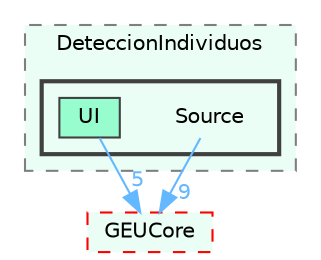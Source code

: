 digraph "C:/GEU/GEUModules/DeteccionIndividuos/Source"
{
 // LATEX_PDF_SIZE
  bgcolor="transparent";
  edge [fontname=Helvetica,fontsize=10,labelfontname=Helvetica,labelfontsize=10];
  node [fontname=Helvetica,fontsize=10,shape=box,height=0.2,width=0.4];
  compound=true
  subgraph clusterdir_9b3704e47943695a24c4d7690939f59d {
    graph [ bgcolor="#ebfef5", pencolor="grey50", label="DeteccionIndividuos", fontname=Helvetica,fontsize=10 style="filled,dashed", URL="dir_9b3704e47943695a24c4d7690939f59d.html",tooltip=""]
  subgraph clusterdir_12d4a7fb25193a1b52431000e364fbab {
    graph [ bgcolor="#ebfef5", pencolor="grey25", label="", fontname=Helvetica,fontsize=10 style="filled,bold", URL="dir_12d4a7fb25193a1b52431000e364fbab.html",tooltip=""]
    dir_12d4a7fb25193a1b52431000e364fbab [shape=plaintext, label="Source"];
  dir_0de64f7a5a20dbf17d6d3fc54432e852 [label="UI", fillcolor="#98fdce", color="grey25", style="filled", URL="dir_0de64f7a5a20dbf17d6d3fc54432e852.html",tooltip=""];
  }
  }
  dir_27e7292ccf631aad9354b9464cb90a84 [label="GEUCore", fillcolor="#ebfef5", color="red", style="filled,dashed", URL="dir_27e7292ccf631aad9354b9464cb90a84.html",tooltip=""];
  dir_12d4a7fb25193a1b52431000e364fbab->dir_27e7292ccf631aad9354b9464cb90a84 [headlabel="9", labeldistance=1.5 headhref="dir_000037_000015.html" href="dir_000037_000015.html" color="steelblue1" fontcolor="steelblue1"];
  dir_0de64f7a5a20dbf17d6d3fc54432e852->dir_27e7292ccf631aad9354b9464cb90a84 [headlabel="5", labeldistance=1.5 headhref="dir_000049_000015.html" href="dir_000049_000015.html" color="steelblue1" fontcolor="steelblue1"];
}
